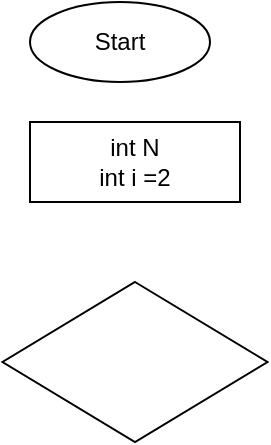 <mxfile>
    <diagram id="NOnV2WSlNjVWjzI52FQA" name="Page-1">
        <mxGraphModel dx="753" dy="389" grid="1" gridSize="10" guides="1" tooltips="1" connect="1" arrows="1" fold="1" page="1" pageScale="1" pageWidth="827" pageHeight="1169" math="0" shadow="0">
            <root>
                <mxCell id="0"/>
                <mxCell id="1" parent="0"/>
                <mxCell id="2" value="Start" style="ellipse;whiteSpace=wrap;html=1;" vertex="1" parent="1">
                    <mxGeometry x="310" width="90" height="40" as="geometry"/>
                </mxCell>
                <mxCell id="3" value="int N&lt;br&gt;int i =2" style="rounded=0;whiteSpace=wrap;html=1;" vertex="1" parent="1">
                    <mxGeometry x="310" y="60" width="105" height="40" as="geometry"/>
                </mxCell>
                <mxCell id="PaUay67m_fLNC7bCt-xs-3" value="" style="rhombus;whiteSpace=wrap;html=1;" vertex="1" parent="1">
                    <mxGeometry x="296.25" y="140" width="132.5" height="80" as="geometry"/>
                </mxCell>
            </root>
        </mxGraphModel>
    </diagram>
</mxfile>